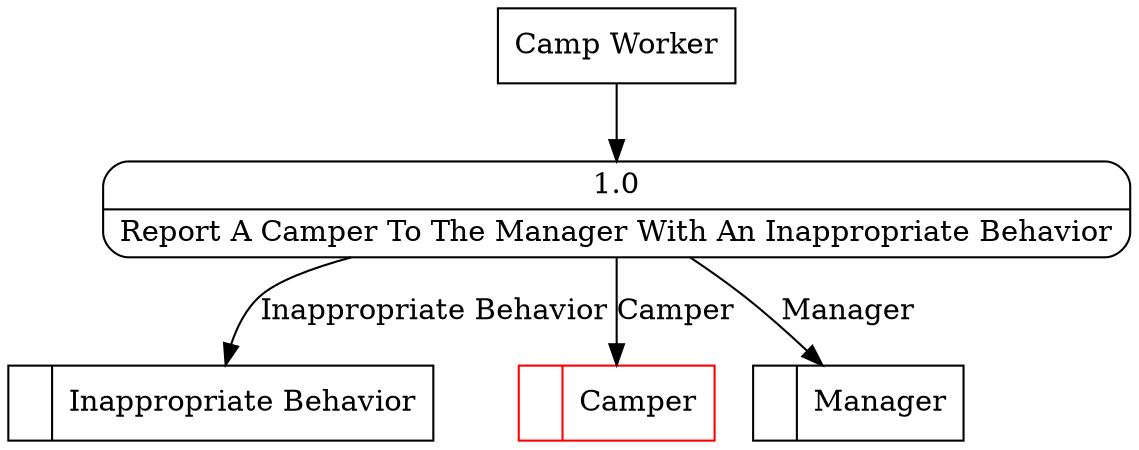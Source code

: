 digraph dfd2{ 
node[shape=record]
200 [label="<f0>  |<f1> Inappropriate Behavior " ];
201 [label="<f0>  |<f1> Camper " color=red];
202 [label="<f0>  |<f1> Manager " ];
203 [label="Camp Worker" shape=box];
204 [label="{<f0> 1.0|<f1> Report A Camper To The Manager With An Inappropriate Behavior }" shape=Mrecord];
203 -> 204
204 -> 201 [label="Camper"]
204 -> 202 [label="Manager"]
204 -> 200 [label="Inappropriate Behavior"]
}
